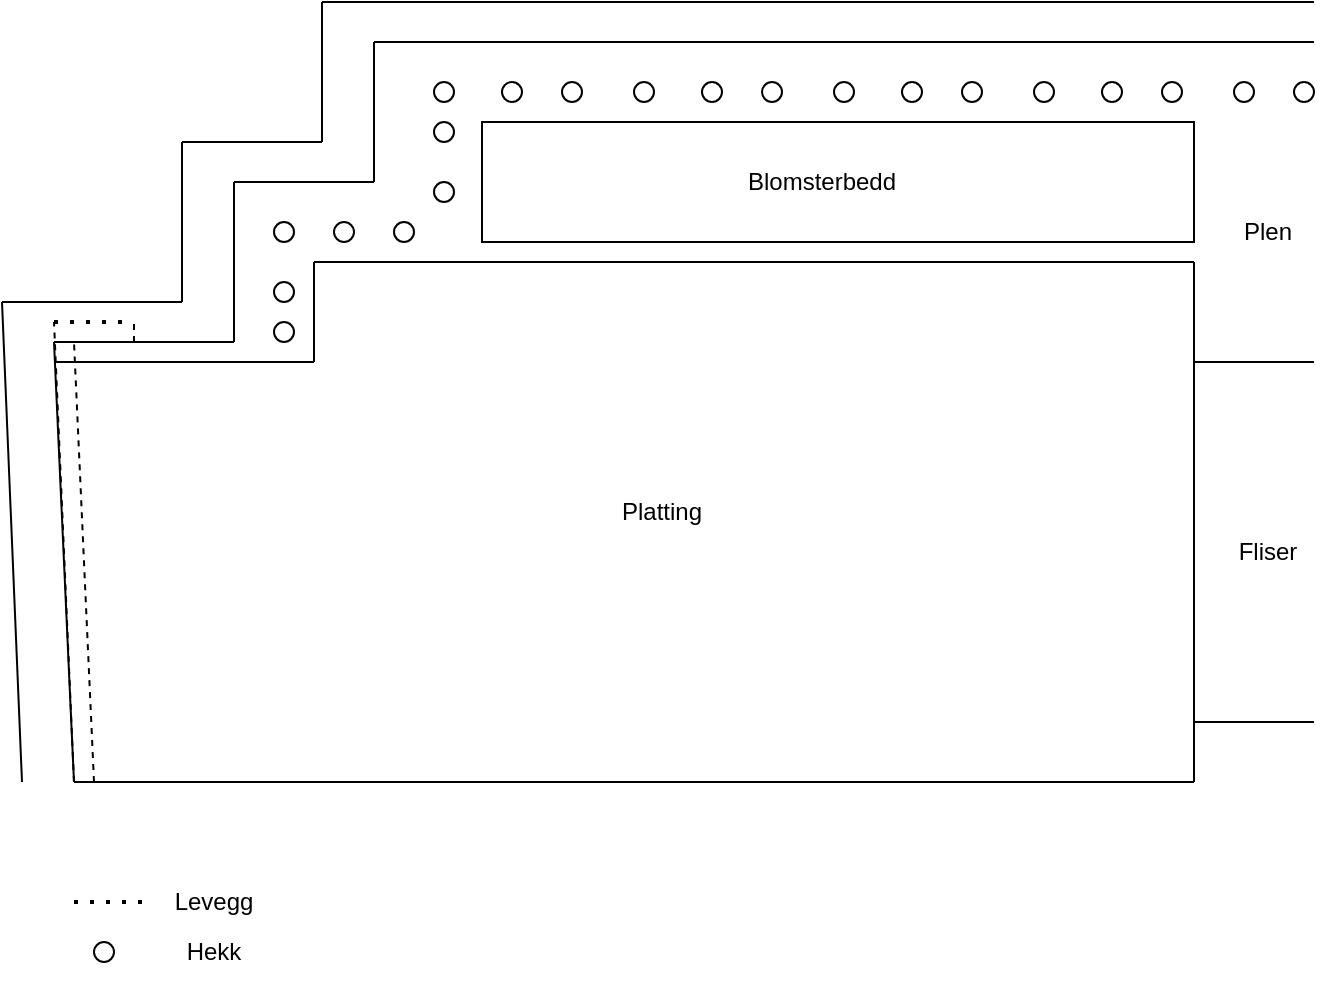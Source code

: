 <mxfile version="24.7.10">
  <diagram name="Page-1" id="wEU7Mr5ZkBl2fQoYExHf">
    <mxGraphModel dx="927" dy="585" grid="1" gridSize="10" guides="1" tooltips="1" connect="1" arrows="1" fold="1" page="1" pageScale="1" pageWidth="827" pageHeight="1169" math="0" shadow="0">
      <root>
        <mxCell id="0" />
        <mxCell id="1" parent="0" />
        <mxCell id="k7DyWZHuKouSKz-YKeAz-1" value="" style="endArrow=none;html=1;rounded=0;" edge="1" parent="1">
          <mxGeometry width="50" height="50" relative="1" as="geometry">
            <mxPoint x="200" y="540" as="sourcePoint" />
            <mxPoint x="190" y="320" as="targetPoint" />
          </mxGeometry>
        </mxCell>
        <mxCell id="k7DyWZHuKouSKz-YKeAz-2" value="" style="endArrow=none;html=1;rounded=0;" edge="1" parent="1">
          <mxGeometry width="50" height="50" relative="1" as="geometry">
            <mxPoint x="190" y="320" as="sourcePoint" />
            <mxPoint x="280" y="320" as="targetPoint" />
          </mxGeometry>
        </mxCell>
        <mxCell id="k7DyWZHuKouSKz-YKeAz-3" value="" style="endArrow=none;html=1;rounded=0;" edge="1" parent="1">
          <mxGeometry width="50" height="50" relative="1" as="geometry">
            <mxPoint x="280" y="320" as="sourcePoint" />
            <mxPoint x="280" y="240" as="targetPoint" />
          </mxGeometry>
        </mxCell>
        <mxCell id="k7DyWZHuKouSKz-YKeAz-4" value="" style="endArrow=none;html=1;rounded=0;" edge="1" parent="1">
          <mxGeometry width="50" height="50" relative="1" as="geometry">
            <mxPoint x="280" y="240" as="sourcePoint" />
            <mxPoint x="350" y="240" as="targetPoint" />
          </mxGeometry>
        </mxCell>
        <mxCell id="k7DyWZHuKouSKz-YKeAz-5" value="" style="endArrow=none;html=1;rounded=0;" edge="1" parent="1">
          <mxGeometry width="50" height="50" relative="1" as="geometry">
            <mxPoint x="350" y="240" as="sourcePoint" />
            <mxPoint x="350" y="170" as="targetPoint" />
          </mxGeometry>
        </mxCell>
        <mxCell id="k7DyWZHuKouSKz-YKeAz-6" value="" style="endArrow=none;html=1;rounded=0;" edge="1" parent="1">
          <mxGeometry width="50" height="50" relative="1" as="geometry">
            <mxPoint x="350" y="170" as="sourcePoint" />
            <mxPoint x="820" y="170" as="targetPoint" />
          </mxGeometry>
        </mxCell>
        <mxCell id="k7DyWZHuKouSKz-YKeAz-7" value="" style="ellipse;whiteSpace=wrap;html=1;aspect=fixed;" vertex="1" parent="1">
          <mxGeometry x="300" y="310" width="10" height="10" as="geometry" />
        </mxCell>
        <mxCell id="k7DyWZHuKouSKz-YKeAz-8" value="" style="ellipse;whiteSpace=wrap;html=1;aspect=fixed;" vertex="1" parent="1">
          <mxGeometry x="300" y="290" width="10" height="10" as="geometry" />
        </mxCell>
        <mxCell id="k7DyWZHuKouSKz-YKeAz-9" value="" style="ellipse;whiteSpace=wrap;html=1;aspect=fixed;" vertex="1" parent="1">
          <mxGeometry x="300" y="260" width="10" height="10" as="geometry" />
        </mxCell>
        <mxCell id="k7DyWZHuKouSKz-YKeAz-13" value="" style="ellipse;whiteSpace=wrap;html=1;aspect=fixed;" vertex="1" parent="1">
          <mxGeometry x="330" y="260" width="10" height="10" as="geometry" />
        </mxCell>
        <mxCell id="k7DyWZHuKouSKz-YKeAz-14" value="" style="ellipse;whiteSpace=wrap;html=1;aspect=fixed;" vertex="1" parent="1">
          <mxGeometry x="360" y="260" width="10" height="10" as="geometry" />
        </mxCell>
        <mxCell id="k7DyWZHuKouSKz-YKeAz-15" value="" style="ellipse;whiteSpace=wrap;html=1;aspect=fixed;" vertex="1" parent="1">
          <mxGeometry x="380" y="240" width="10" height="10" as="geometry" />
        </mxCell>
        <mxCell id="k7DyWZHuKouSKz-YKeAz-16" value="" style="ellipse;whiteSpace=wrap;html=1;aspect=fixed;" vertex="1" parent="1">
          <mxGeometry x="380" y="210" width="10" height="10" as="geometry" />
        </mxCell>
        <mxCell id="k7DyWZHuKouSKz-YKeAz-17" value="" style="ellipse;whiteSpace=wrap;html=1;aspect=fixed;" vertex="1" parent="1">
          <mxGeometry x="380" y="190" width="10" height="10" as="geometry" />
        </mxCell>
        <mxCell id="k7DyWZHuKouSKz-YKeAz-18" value="" style="ellipse;whiteSpace=wrap;html=1;aspect=fixed;" vertex="1" parent="1">
          <mxGeometry x="414" y="190" width="10" height="10" as="geometry" />
        </mxCell>
        <mxCell id="k7DyWZHuKouSKz-YKeAz-19" value="" style="ellipse;whiteSpace=wrap;html=1;aspect=fixed;" vertex="1" parent="1">
          <mxGeometry x="444" y="190" width="10" height="10" as="geometry" />
        </mxCell>
        <mxCell id="k7DyWZHuKouSKz-YKeAz-20" value="" style="ellipse;whiteSpace=wrap;html=1;aspect=fixed;" vertex="1" parent="1">
          <mxGeometry x="480" y="190" width="10" height="10" as="geometry" />
        </mxCell>
        <mxCell id="k7DyWZHuKouSKz-YKeAz-21" value="" style="ellipse;whiteSpace=wrap;html=1;aspect=fixed;" vertex="1" parent="1">
          <mxGeometry x="514" y="190" width="10" height="10" as="geometry" />
        </mxCell>
        <mxCell id="k7DyWZHuKouSKz-YKeAz-22" value="" style="ellipse;whiteSpace=wrap;html=1;aspect=fixed;" vertex="1" parent="1">
          <mxGeometry x="544" y="190" width="10" height="10" as="geometry" />
        </mxCell>
        <mxCell id="k7DyWZHuKouSKz-YKeAz-23" value="" style="ellipse;whiteSpace=wrap;html=1;aspect=fixed;" vertex="1" parent="1">
          <mxGeometry x="580" y="190" width="10" height="10" as="geometry" />
        </mxCell>
        <mxCell id="k7DyWZHuKouSKz-YKeAz-24" value="" style="ellipse;whiteSpace=wrap;html=1;aspect=fixed;" vertex="1" parent="1">
          <mxGeometry x="614" y="190" width="10" height="10" as="geometry" />
        </mxCell>
        <mxCell id="k7DyWZHuKouSKz-YKeAz-25" value="" style="ellipse;whiteSpace=wrap;html=1;aspect=fixed;" vertex="1" parent="1">
          <mxGeometry x="644" y="190" width="10" height="10" as="geometry" />
        </mxCell>
        <mxCell id="k7DyWZHuKouSKz-YKeAz-26" value="" style="ellipse;whiteSpace=wrap;html=1;aspect=fixed;" vertex="1" parent="1">
          <mxGeometry x="680" y="190" width="10" height="10" as="geometry" />
        </mxCell>
        <mxCell id="k7DyWZHuKouSKz-YKeAz-27" value="" style="ellipse;whiteSpace=wrap;html=1;aspect=fixed;" vertex="1" parent="1">
          <mxGeometry x="714" y="190" width="10" height="10" as="geometry" />
        </mxCell>
        <mxCell id="k7DyWZHuKouSKz-YKeAz-28" value="" style="ellipse;whiteSpace=wrap;html=1;aspect=fixed;" vertex="1" parent="1">
          <mxGeometry x="744" y="190" width="10" height="10" as="geometry" />
        </mxCell>
        <mxCell id="k7DyWZHuKouSKz-YKeAz-54" value="" style="endArrow=none;html=1;rounded=0;" edge="1" parent="1">
          <mxGeometry width="50" height="50" relative="1" as="geometry">
            <mxPoint x="174" y="540" as="sourcePoint" />
            <mxPoint x="164" y="300" as="targetPoint" />
          </mxGeometry>
        </mxCell>
        <mxCell id="k7DyWZHuKouSKz-YKeAz-55" value="" style="endArrow=none;html=1;rounded=0;" edge="1" parent="1">
          <mxGeometry width="50" height="50" relative="1" as="geometry">
            <mxPoint x="164" y="300" as="sourcePoint" />
            <mxPoint x="254" y="300" as="targetPoint" />
          </mxGeometry>
        </mxCell>
        <mxCell id="k7DyWZHuKouSKz-YKeAz-56" value="" style="endArrow=none;html=1;rounded=0;" edge="1" parent="1">
          <mxGeometry width="50" height="50" relative="1" as="geometry">
            <mxPoint x="254" y="300" as="sourcePoint" />
            <mxPoint x="254" y="220" as="targetPoint" />
          </mxGeometry>
        </mxCell>
        <mxCell id="k7DyWZHuKouSKz-YKeAz-57" value="" style="endArrow=none;html=1;rounded=0;" edge="1" parent="1">
          <mxGeometry width="50" height="50" relative="1" as="geometry">
            <mxPoint x="254" y="220" as="sourcePoint" />
            <mxPoint x="324" y="220" as="targetPoint" />
          </mxGeometry>
        </mxCell>
        <mxCell id="k7DyWZHuKouSKz-YKeAz-58" value="" style="endArrow=none;html=1;rounded=0;" edge="1" parent="1">
          <mxGeometry width="50" height="50" relative="1" as="geometry">
            <mxPoint x="324" y="220" as="sourcePoint" />
            <mxPoint x="324" y="150" as="targetPoint" />
          </mxGeometry>
        </mxCell>
        <mxCell id="k7DyWZHuKouSKz-YKeAz-59" value="" style="endArrow=none;html=1;rounded=0;" edge="1" parent="1">
          <mxGeometry width="50" height="50" relative="1" as="geometry">
            <mxPoint x="324" y="150" as="sourcePoint" />
            <mxPoint x="820" y="150" as="targetPoint" />
          </mxGeometry>
        </mxCell>
        <mxCell id="k7DyWZHuKouSKz-YKeAz-61" value="" style="endArrow=none;html=1;rounded=0;" edge="1" parent="1">
          <mxGeometry width="50" height="50" relative="1" as="geometry">
            <mxPoint x="190" y="330" as="sourcePoint" />
            <mxPoint x="320" y="330" as="targetPoint" />
          </mxGeometry>
        </mxCell>
        <mxCell id="k7DyWZHuKouSKz-YKeAz-62" value="" style="endArrow=none;html=1;rounded=0;" edge="1" parent="1">
          <mxGeometry width="50" height="50" relative="1" as="geometry">
            <mxPoint x="320" y="330" as="sourcePoint" />
            <mxPoint x="320" y="280" as="targetPoint" />
          </mxGeometry>
        </mxCell>
        <mxCell id="k7DyWZHuKouSKz-YKeAz-63" value="" style="endArrow=none;html=1;rounded=0;" edge="1" parent="1">
          <mxGeometry width="50" height="50" relative="1" as="geometry">
            <mxPoint x="320" y="280" as="sourcePoint" />
            <mxPoint x="760" y="280" as="targetPoint" />
          </mxGeometry>
        </mxCell>
        <mxCell id="k7DyWZHuKouSKz-YKeAz-64" value="" style="endArrow=none;html=1;rounded=0;" edge="1" parent="1">
          <mxGeometry width="50" height="50" relative="1" as="geometry">
            <mxPoint x="200" y="540" as="sourcePoint" />
            <mxPoint x="760" y="540" as="targetPoint" />
          </mxGeometry>
        </mxCell>
        <mxCell id="k7DyWZHuKouSKz-YKeAz-66" value="" style="endArrow=none;html=1;rounded=0;" edge="1" parent="1">
          <mxGeometry width="50" height="50" relative="1" as="geometry">
            <mxPoint x="760" y="540" as="sourcePoint" />
            <mxPoint x="760" y="280" as="targetPoint" />
          </mxGeometry>
        </mxCell>
        <mxCell id="k7DyWZHuKouSKz-YKeAz-67" value="" style="endArrow=none;dashed=1;html=1;rounded=0;" edge="1" parent="1">
          <mxGeometry width="50" height="50" relative="1" as="geometry">
            <mxPoint x="200" y="540" as="sourcePoint" />
            <mxPoint x="190" y="310" as="targetPoint" />
          </mxGeometry>
        </mxCell>
        <mxCell id="k7DyWZHuKouSKz-YKeAz-68" value="" style="endArrow=none;dashed=1;html=1;dashPattern=1 3;strokeWidth=2;rounded=0;" edge="1" parent="1">
          <mxGeometry width="50" height="50" relative="1" as="geometry">
            <mxPoint x="190" y="310" as="sourcePoint" />
            <mxPoint x="230" y="310" as="targetPoint" />
          </mxGeometry>
        </mxCell>
        <mxCell id="k7DyWZHuKouSKz-YKeAz-69" value="" style="endArrow=none;dashed=1;html=1;rounded=0;" edge="1" parent="1">
          <mxGeometry width="50" height="50" relative="1" as="geometry">
            <mxPoint x="210" y="540" as="sourcePoint" />
            <mxPoint x="200" y="320" as="targetPoint" />
          </mxGeometry>
        </mxCell>
        <mxCell id="k7DyWZHuKouSKz-YKeAz-70" value="" style="endArrow=none;dashed=1;html=1;rounded=0;" edge="1" parent="1">
          <mxGeometry width="50" height="50" relative="1" as="geometry">
            <mxPoint x="200" y="320" as="sourcePoint" />
            <mxPoint x="230" y="320" as="targetPoint" />
          </mxGeometry>
        </mxCell>
        <mxCell id="k7DyWZHuKouSKz-YKeAz-71" value="" style="endArrow=none;dashed=1;html=1;rounded=0;" edge="1" parent="1">
          <mxGeometry width="50" height="50" relative="1" as="geometry">
            <mxPoint x="230" y="320" as="sourcePoint" />
            <mxPoint x="230" y="310" as="targetPoint" />
          </mxGeometry>
        </mxCell>
        <mxCell id="k7DyWZHuKouSKz-YKeAz-72" value="" style="rounded=0;whiteSpace=wrap;html=1;" vertex="1" parent="1">
          <mxGeometry x="404" y="210" width="356" height="60" as="geometry" />
        </mxCell>
        <mxCell id="k7DyWZHuKouSKz-YKeAz-73" value="" style="endArrow=none;dashed=1;html=1;dashPattern=1 3;strokeWidth=2;rounded=0;" edge="1" parent="1">
          <mxGeometry width="50" height="50" relative="1" as="geometry">
            <mxPoint x="200" y="600" as="sourcePoint" />
            <mxPoint x="240" y="600" as="targetPoint" />
          </mxGeometry>
        </mxCell>
        <mxCell id="k7DyWZHuKouSKz-YKeAz-74" value="Levegg" style="text;html=1;align=center;verticalAlign=middle;whiteSpace=wrap;rounded=0;" vertex="1" parent="1">
          <mxGeometry x="240" y="585" width="60" height="30" as="geometry" />
        </mxCell>
        <mxCell id="k7DyWZHuKouSKz-YKeAz-75" value="Blomsterbedd" style="text;html=1;align=center;verticalAlign=middle;whiteSpace=wrap;rounded=0;" vertex="1" parent="1">
          <mxGeometry x="544" y="225" width="60" height="30" as="geometry" />
        </mxCell>
        <mxCell id="k7DyWZHuKouSKz-YKeAz-76" value="" style="endArrow=none;html=1;rounded=0;" edge="1" parent="1">
          <mxGeometry width="50" height="50" relative="1" as="geometry">
            <mxPoint x="760" y="330" as="sourcePoint" />
            <mxPoint x="820" y="330" as="targetPoint" />
          </mxGeometry>
        </mxCell>
        <mxCell id="k7DyWZHuKouSKz-YKeAz-77" value="" style="endArrow=none;html=1;rounded=0;" edge="1" parent="1">
          <mxGeometry width="50" height="50" relative="1" as="geometry">
            <mxPoint x="760" y="510" as="sourcePoint" />
            <mxPoint x="820" y="510" as="targetPoint" />
          </mxGeometry>
        </mxCell>
        <mxCell id="k7DyWZHuKouSKz-YKeAz-80" value="" style="ellipse;whiteSpace=wrap;html=1;aspect=fixed;" vertex="1" parent="1">
          <mxGeometry x="780" y="190" width="10" height="10" as="geometry" />
        </mxCell>
        <mxCell id="k7DyWZHuKouSKz-YKeAz-81" value="" style="ellipse;whiteSpace=wrap;html=1;aspect=fixed;" vertex="1" parent="1">
          <mxGeometry x="810" y="190" width="10" height="10" as="geometry" />
        </mxCell>
        <mxCell id="k7DyWZHuKouSKz-YKeAz-82" value="Plen" style="text;html=1;align=center;verticalAlign=middle;whiteSpace=wrap;rounded=0;" vertex="1" parent="1">
          <mxGeometry x="767" y="250" width="60" height="30" as="geometry" />
        </mxCell>
        <mxCell id="k7DyWZHuKouSKz-YKeAz-83" value="Fliser" style="text;html=1;align=center;verticalAlign=middle;whiteSpace=wrap;rounded=0;" vertex="1" parent="1">
          <mxGeometry x="767" y="410" width="60" height="30" as="geometry" />
        </mxCell>
        <mxCell id="k7DyWZHuKouSKz-YKeAz-84" value="Platting" style="text;html=1;align=center;verticalAlign=middle;whiteSpace=wrap;rounded=0;" vertex="1" parent="1">
          <mxGeometry x="464" y="390" width="60" height="30" as="geometry" />
        </mxCell>
        <mxCell id="k7DyWZHuKouSKz-YKeAz-86" value="" style="ellipse;whiteSpace=wrap;html=1;aspect=fixed;" vertex="1" parent="1">
          <mxGeometry x="210" y="620" width="10" height="10" as="geometry" />
        </mxCell>
        <mxCell id="k7DyWZHuKouSKz-YKeAz-88" value="Hekk" style="text;html=1;align=center;verticalAlign=middle;whiteSpace=wrap;rounded=0;" vertex="1" parent="1">
          <mxGeometry x="240" y="610" width="60" height="30" as="geometry" />
        </mxCell>
      </root>
    </mxGraphModel>
  </diagram>
</mxfile>
